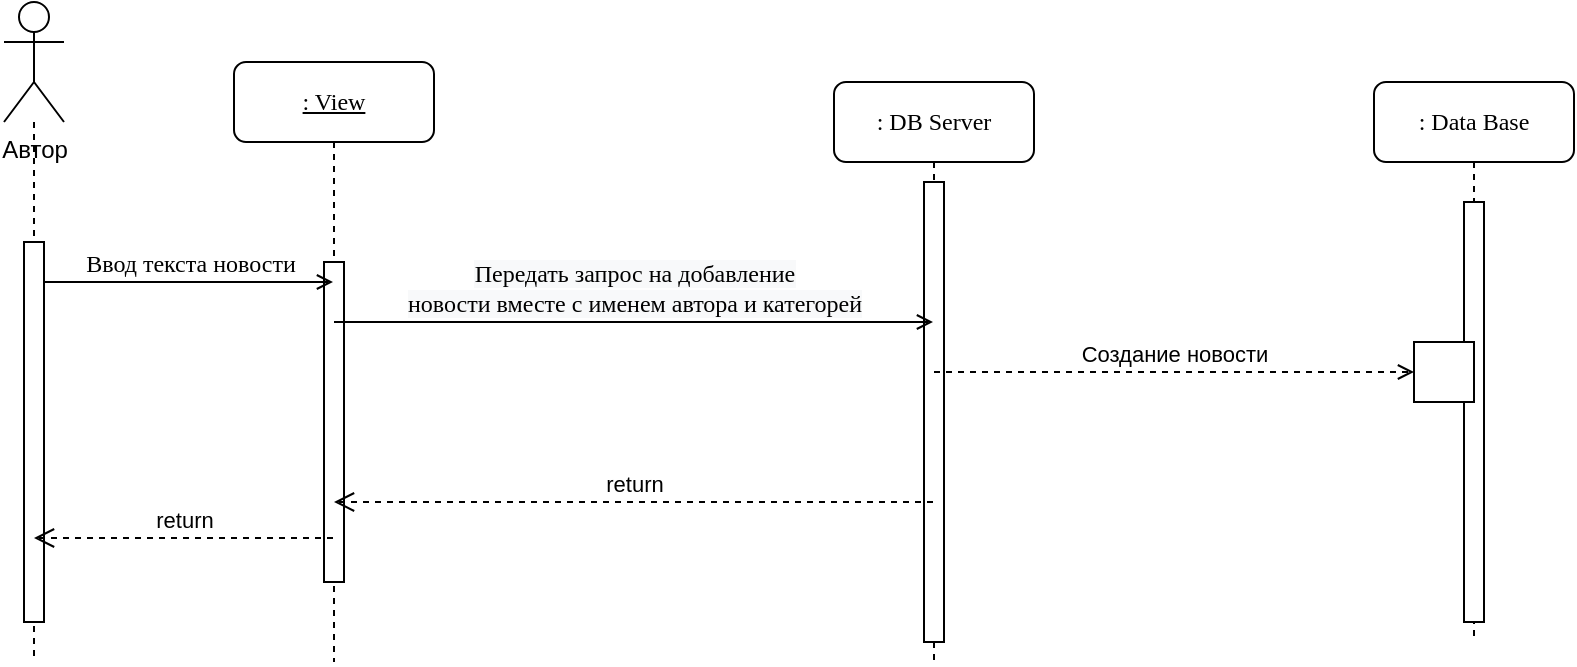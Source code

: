 <mxfile version="15.8.6" type="device"><diagram name="Page-1" id="13e1069c-82ec-6db2-03f1-153e76fe0fe0"><mxGraphModel dx="1422" dy="737" grid="1" gridSize="10" guides="1" tooltips="1" connect="1" arrows="1" fold="1" page="1" pageScale="1" pageWidth="1100" pageHeight="850" background="none" math="0" shadow="0"><root><mxCell id="0"/><mxCell id="1" parent="0"/><mxCell id="hv-BTHT3ZpTiIl0zNs47-2" style="edgeStyle=orthogonalEdgeStyle;rounded=0;orthogonalLoop=1;jettySize=auto;html=1;endArrow=none;endFill=0;dashed=1;" edge="1" parent="1" source="hv-BTHT3ZpTiIl0zNs47-1"><mxGeometry relative="1" as="geometry"><mxPoint x="150" y="380" as="targetPoint"/></mxGeometry></mxCell><mxCell id="7baba1c4bc27f4b0-2" value="&lt;u&gt;: View&lt;/u&gt;" style="shape=umlLifeline;perimeter=lifelinePerimeter;whiteSpace=wrap;html=1;container=1;collapsible=0;recursiveResize=0;outlineConnect=0;rounded=1;shadow=0;comic=0;labelBackgroundColor=none;strokeWidth=1;fontFamily=Verdana;fontSize=12;align=center;" parent="1" vertex="1"><mxGeometry x="250" y="80" width="100" height="300" as="geometry"/></mxCell><mxCell id="7baba1c4bc27f4b0-10" value="" style="html=1;points=[];perimeter=orthogonalPerimeter;rounded=0;shadow=0;comic=0;labelBackgroundColor=none;strokeWidth=1;fontFamily=Verdana;fontSize=12;align=center;" parent="7baba1c4bc27f4b0-2" vertex="1"><mxGeometry x="45" y="100" width="10" height="160" as="geometry"/></mxCell><mxCell id="7baba1c4bc27f4b0-3" value=": DB Server" style="shape=umlLifeline;perimeter=lifelinePerimeter;whiteSpace=wrap;html=1;container=1;collapsible=0;recursiveResize=0;outlineConnect=0;rounded=1;shadow=0;comic=0;labelBackgroundColor=none;strokeWidth=1;fontFamily=Verdana;fontSize=12;align=center;" parent="1" vertex="1"><mxGeometry x="550" y="90" width="100" height="290" as="geometry"/></mxCell><mxCell id="7baba1c4bc27f4b0-13" value="" style="html=1;points=[];perimeter=orthogonalPerimeter;rounded=0;shadow=0;comic=0;labelBackgroundColor=none;strokeWidth=1;fontFamily=Verdana;fontSize=12;align=center;" parent="7baba1c4bc27f4b0-3" vertex="1"><mxGeometry x="45" y="50" width="10" height="230" as="geometry"/></mxCell><mxCell id="7baba1c4bc27f4b0-11" value="Ввод текста новости" style="html=1;verticalAlign=bottom;endArrow=open;labelBackgroundColor=none;fontFamily=Verdana;fontSize=12;edgeStyle=elbowEdgeStyle;elbow=vertical;endFill=0;" parent="1" source="7baba1c4bc27f4b0-9" target="7baba1c4bc27f4b0-2" edge="1"><mxGeometry relative="1" as="geometry"><mxPoint x="220" y="190" as="sourcePoint"/><mxPoint x="287" y="190" as="targetPoint"/><Array as="points"><mxPoint x="240" y="190"/></Array></mxGeometry></mxCell><mxCell id="7baba1c4bc27f4b0-9" value="" style="html=1;points=[];perimeter=orthogonalPerimeter;rounded=0;shadow=0;comic=0;labelBackgroundColor=none;strokeWidth=1;fontFamily=Verdana;fontSize=12;align=center;" parent="1" vertex="1"><mxGeometry x="145" y="170" width="10" height="190" as="geometry"/></mxCell><mxCell id="hv-BTHT3ZpTiIl0zNs47-1" value="Автор" style="shape=umlActor;verticalLabelPosition=bottom;verticalAlign=top;html=1;outlineConnect=0;" vertex="1" parent="1"><mxGeometry x="135" y="50" width="30" height="60" as="geometry"/></mxCell><mxCell id="hv-BTHT3ZpTiIl0zNs47-8" value="&lt;span style=&quot;font-family: &amp;#34;verdana&amp;#34; ; font-size: 12px ; background-color: rgb(248 , 249 , 250)&quot;&gt;Передать запрос на добавление &lt;br&gt;новости вместе с именем автора и категорей&lt;/span&gt;" style="html=1;verticalAlign=bottom;endArrow=open;rounded=0;endFill=0;" edge="1" parent="1" source="7baba1c4bc27f4b0-2" target="7baba1c4bc27f4b0-3"><mxGeometry width="80" relative="1" as="geometry"><mxPoint x="320" y="240" as="sourcePoint"/><mxPoint x="400" y="240" as="targetPoint"/><Array as="points"><mxPoint x="420" y="210"/></Array></mxGeometry></mxCell><mxCell id="hv-BTHT3ZpTiIl0zNs47-9" value=": Data Base" style="shape=umlLifeline;perimeter=lifelinePerimeter;whiteSpace=wrap;html=1;container=1;collapsible=0;recursiveResize=0;outlineConnect=0;rounded=1;shadow=0;comic=0;labelBackgroundColor=none;strokeWidth=1;fontFamily=Verdana;fontSize=12;align=center;" vertex="1" parent="1"><mxGeometry x="820" y="90" width="100" height="280" as="geometry"/></mxCell><mxCell id="hv-BTHT3ZpTiIl0zNs47-10" value="" style="html=1;points=[];perimeter=orthogonalPerimeter;rounded=0;shadow=0;comic=0;labelBackgroundColor=none;strokeWidth=1;fontFamily=Verdana;fontSize=12;align=center;" vertex="1" parent="hv-BTHT3ZpTiIl0zNs47-9"><mxGeometry x="45" y="60" width="10" height="210" as="geometry"/></mxCell><mxCell id="hv-BTHT3ZpTiIl0zNs47-12" value="" style="rounded=0;whiteSpace=wrap;html=1;" vertex="1" parent="hv-BTHT3ZpTiIl0zNs47-9"><mxGeometry x="20" y="130" width="30" height="30" as="geometry"/></mxCell><mxCell id="hv-BTHT3ZpTiIl0zNs47-11" value="Создание новости" style="html=1;verticalAlign=bottom;endArrow=open;rounded=0;entryX=0;entryY=0.5;entryDx=0;entryDy=0;dashed=1;endFill=0;" edge="1" parent="1" target="hv-BTHT3ZpTiIl0zNs47-12"><mxGeometry width="80" relative="1" as="geometry"><mxPoint x="600" y="235" as="sourcePoint"/><mxPoint x="810" y="240" as="targetPoint"/><Array as="points"/></mxGeometry></mxCell><mxCell id="hv-BTHT3ZpTiIl0zNs47-14" value="return" style="html=1;verticalAlign=bottom;endArrow=open;dashed=1;endSize=8;rounded=0;" edge="1" parent="1" source="7baba1c4bc27f4b0-3" target="7baba1c4bc27f4b0-2"><mxGeometry relative="1" as="geometry"><mxPoint x="470" y="350" as="sourcePoint"/><mxPoint x="390" y="350" as="targetPoint"/><Array as="points"><mxPoint x="460" y="300"/></Array></mxGeometry></mxCell><mxCell id="hv-BTHT3ZpTiIl0zNs47-19" value="return" style="html=1;verticalAlign=bottom;endArrow=open;dashed=1;endSize=8;rounded=0;" edge="1" parent="1"><mxGeometry relative="1" as="geometry"><mxPoint x="299.5" y="318" as="sourcePoint"/><mxPoint x="150" y="318" as="targetPoint"/></mxGeometry></mxCell></root></mxGraphModel></diagram></mxfile>
